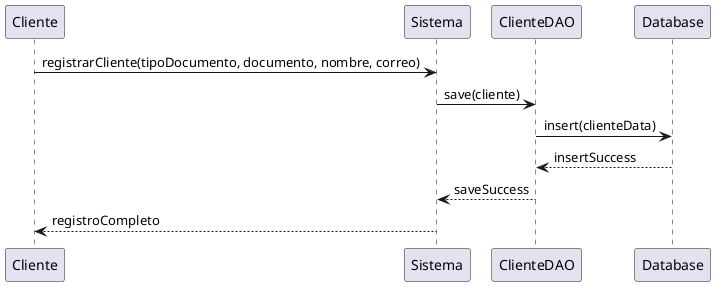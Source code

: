 @startuml secuencia

Cliente -> Sistema: registrarCliente(tipoDocumento, documento, nombre, correo)
Sistema -> ClienteDAO: save(cliente)
ClienteDAO -> Database: insert(clienteData)
Database --> ClienteDAO: insertSuccess
ClienteDAO --> Sistema: saveSuccess
Sistema --> Cliente: registroCompleto

@enduml



